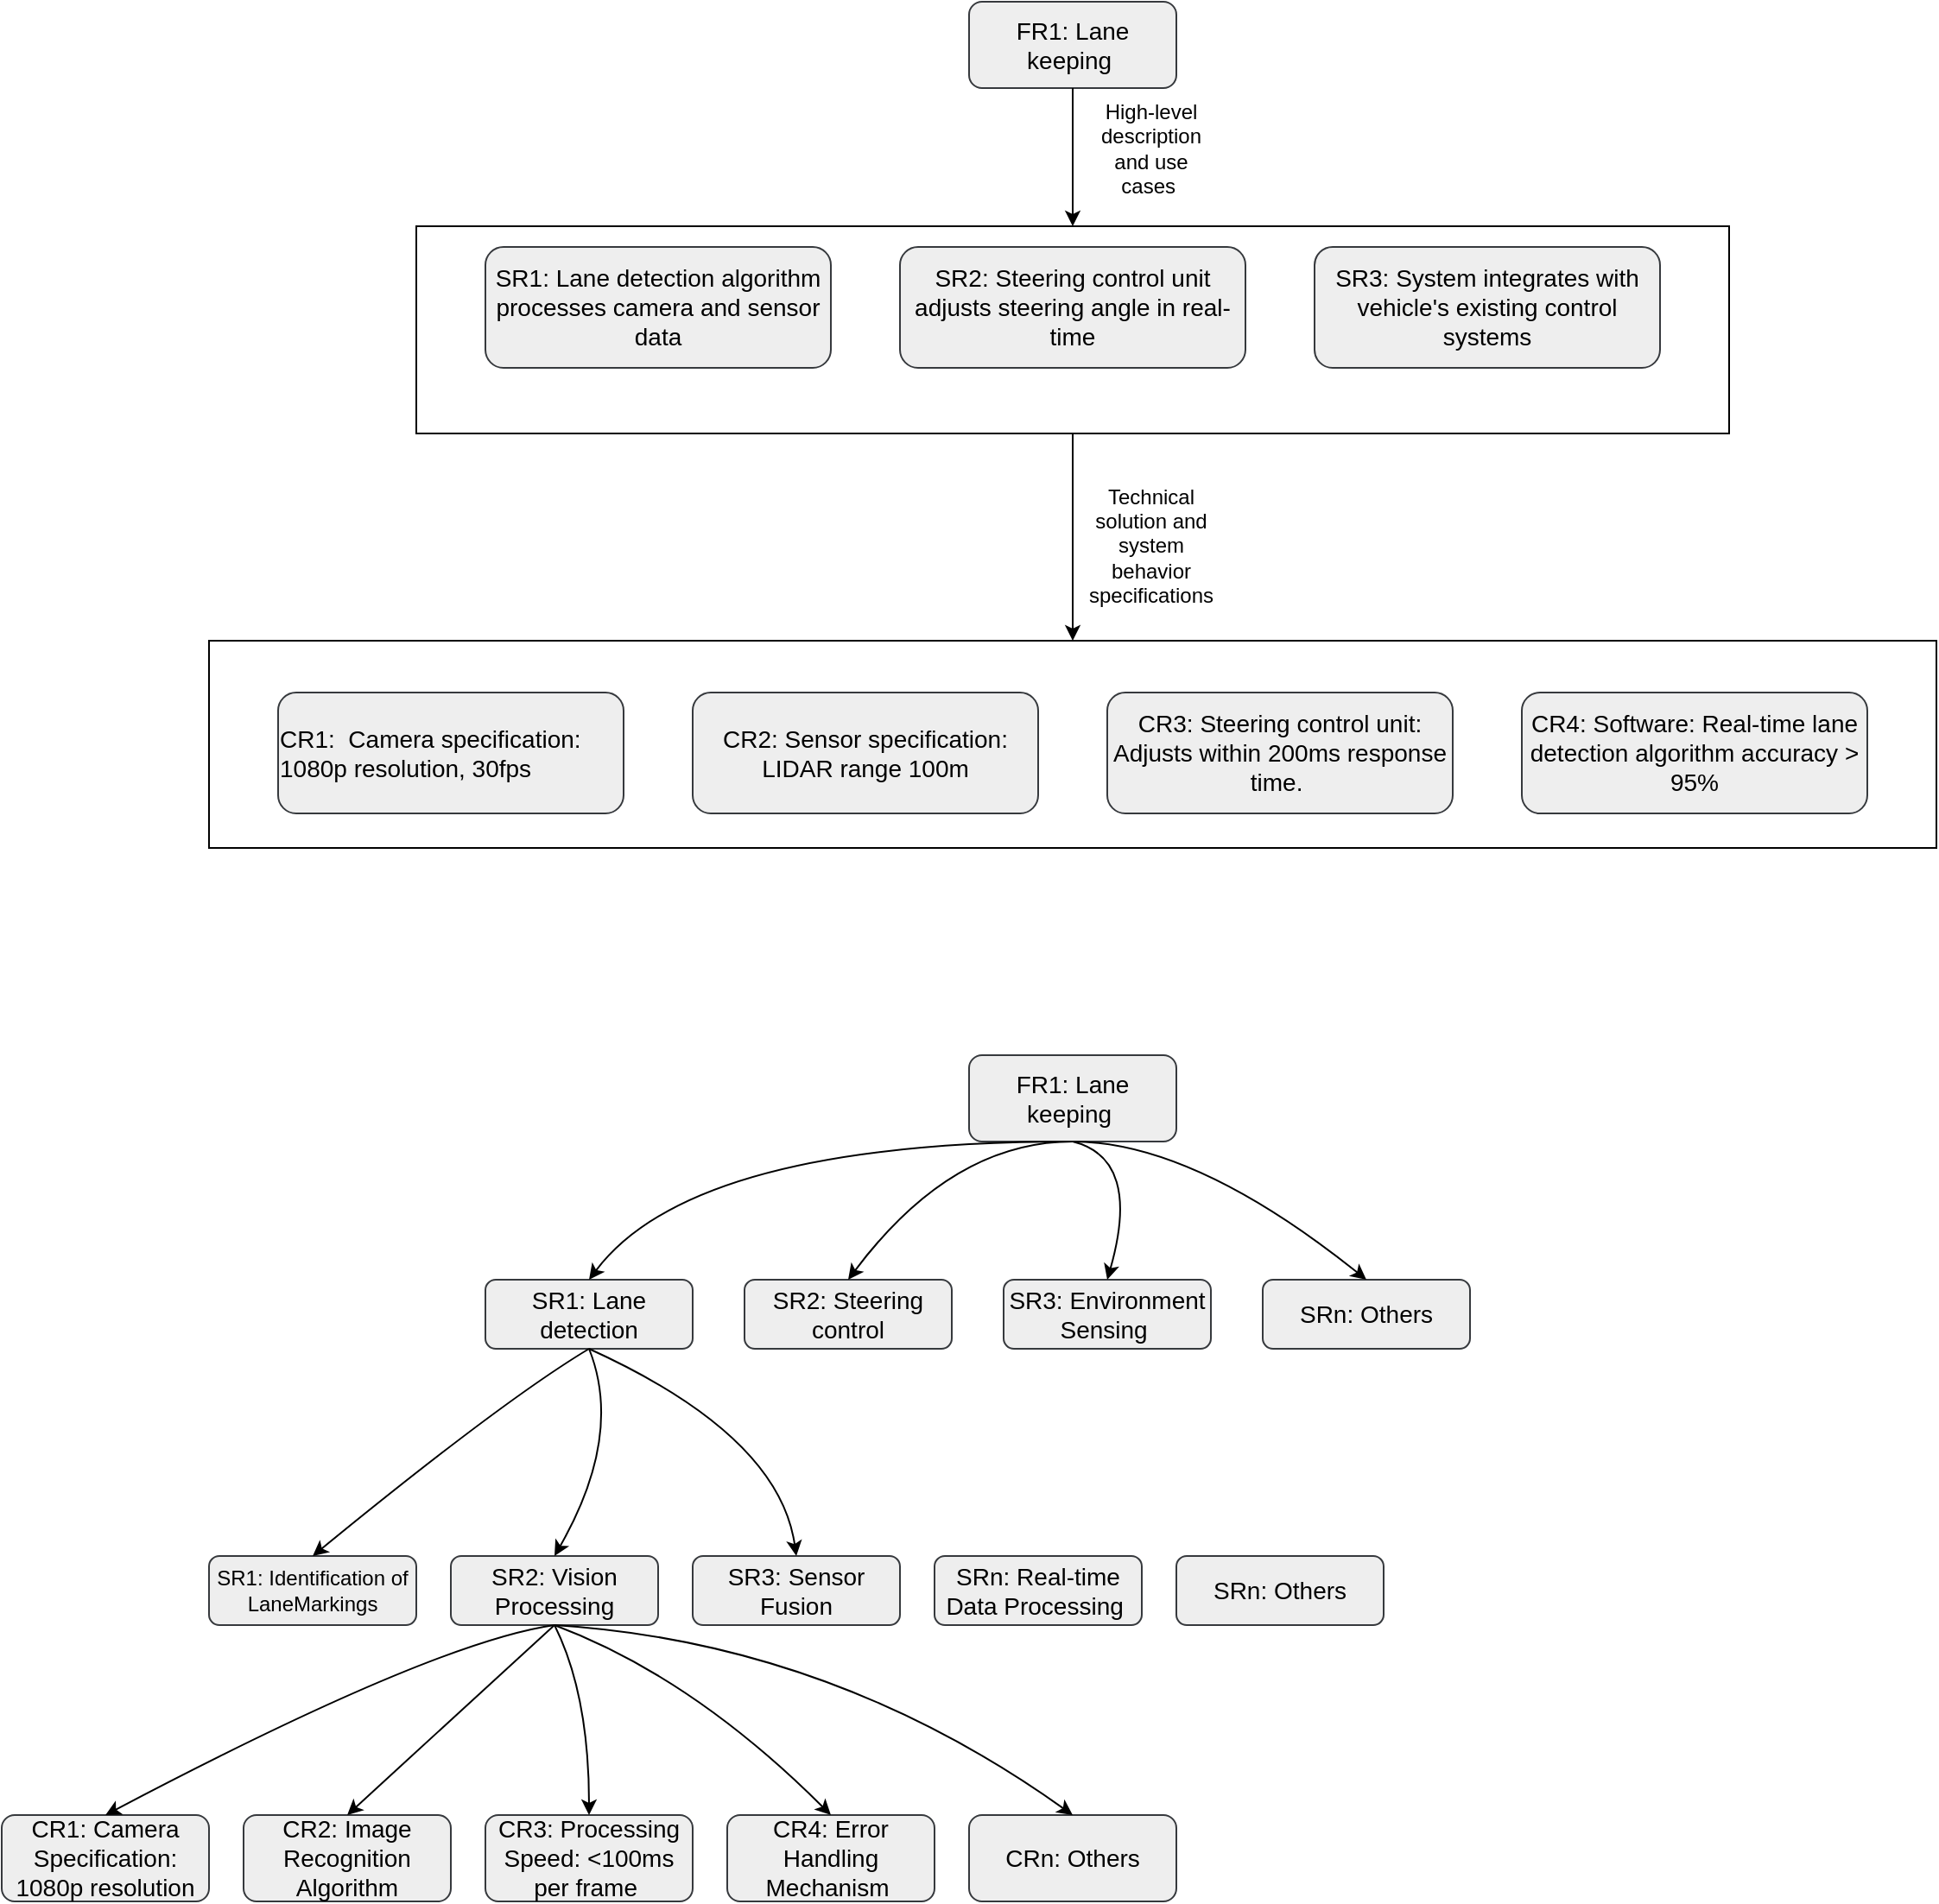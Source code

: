 <mxfile version="24.4.8" type="github" pages="2">
  <diagram name="Page-1" id="bfJ2R7E-ke-Gwd9Lfkkl">
    <mxGraphModel dx="1752" dy="1569" grid="1" gridSize="10" guides="1" tooltips="1" connect="1" arrows="1" fold="1" page="0" pageScale="1" pageWidth="827" pageHeight="1169" math="0" shadow="0">
      <root>
        <mxCell id="0" />
        <mxCell id="1" parent="0" />
        <mxCell id="bE0QqQJ0XxenEmShxyn3-3" value="&lt;font style=&quot;font-size: 14px;&quot; face=&quot;Helvetica&quot;&gt;FR1: Lane keeping&amp;nbsp;&lt;/font&gt;" style="rounded=1;whiteSpace=wrap;html=1;fillColor=#eeeeee;strokeColor=#36393d;" parent="1" vertex="1">
          <mxGeometry x="360" y="-650" width="120" height="50" as="geometry" />
        </mxCell>
        <mxCell id="bE0QqQJ0XxenEmShxyn3-4" value="&lt;font style=&quot;font-size: 14px;&quot; face=&quot;Helvetica&quot;&gt;SR2:&amp;nbsp;&lt;span style=&quot;text-align: start;&quot;&gt;Steering control unit adjusts steering angle in real-time&lt;/span&gt;&lt;/font&gt;" style="rounded=1;whiteSpace=wrap;html=1;fillColor=#eeeeee;strokeColor=#36393d;" parent="1" vertex="1">
          <mxGeometry x="320" y="-508" width="200" height="70" as="geometry" />
        </mxCell>
        <mxCell id="bE0QqQJ0XxenEmShxyn3-5" value="&lt;span style=&quot;text-align: start;&quot;&gt;&lt;font style=&quot;font-size: 14px;&quot; face=&quot;Helvetica&quot;&gt;SR3: System integrates with vehicle&#39;s existing control systems&lt;/font&gt;&lt;/span&gt;" style="rounded=1;whiteSpace=wrap;html=1;fillColor=#eeeeee;strokeColor=#36393d;" parent="1" vertex="1">
          <mxGeometry x="560" y="-508" width="200" height="70" as="geometry" />
        </mxCell>
        <mxCell id="bE0QqQJ0XxenEmShxyn3-6" value="&lt;font style=&quot;font-size: 14px;&quot; face=&quot;Helvetica&quot;&gt;SR1:&amp;nbsp;&lt;span style=&quot;text-align: start;&quot;&gt;Lane detection algorithm processes camera and sensor &amp;nbsp;data&amp;nbsp;&lt;/span&gt;&lt;/font&gt;" style="rounded=1;whiteSpace=wrap;html=1;fillColor=#eeeeee;strokeColor=#36393d;" parent="1" vertex="1">
          <mxGeometry x="80" y="-508" width="200" height="70" as="geometry" />
        </mxCell>
        <mxCell id="bE0QqQJ0XxenEmShxyn3-11" value="" style="curved=1;endArrow=classic;html=1;rounded=0;exitX=0.5;exitY=1;exitDx=0;exitDy=0;entryX=0.5;entryY=0;entryDx=0;entryDy=0;" parent="1" source="bE0QqQJ0XxenEmShxyn3-3" target="8BdYeJdRvbSlGnDibgxU-1" edge="1">
          <mxGeometry width="50" height="50" relative="1" as="geometry">
            <mxPoint x="390" y="-660" as="sourcePoint" />
            <mxPoint x="400" y="-590" as="targetPoint" />
            <Array as="points" />
          </mxGeometry>
        </mxCell>
        <mxCell id="8BdYeJdRvbSlGnDibgxU-12" value="" style="edgeStyle=orthogonalEdgeStyle;rounded=0;orthogonalLoop=1;jettySize=auto;html=1;" edge="1" parent="1" source="8BdYeJdRvbSlGnDibgxU-1" target="8BdYeJdRvbSlGnDibgxU-11">
          <mxGeometry relative="1" as="geometry" />
        </mxCell>
        <mxCell id="8BdYeJdRvbSlGnDibgxU-1" value="" style="rounded=0;whiteSpace=wrap;html=1;fillColor=none;" vertex="1" parent="1">
          <mxGeometry x="40" y="-520" width="760" height="120" as="geometry" />
        </mxCell>
        <mxCell id="8BdYeJdRvbSlGnDibgxU-4" value="&lt;span style=&quot;text-align: start; white-space: normal;&quot;&gt;&lt;font style=&quot;font-size: 12px;&quot;&gt;High-level description and use cases&amp;nbsp;&lt;/font&gt;&lt;/span&gt;" style="text;html=1;align=center;verticalAlign=middle;resizable=0;points=[];autosize=1;strokeColor=none;fillColor=none;" vertex="1" parent="1">
          <mxGeometry x="355" y="-580" width="220" height="30" as="geometry" />
        </mxCell>
        <mxCell id="8BdYeJdRvbSlGnDibgxU-8" value="&lt;font style=&quot;font-size: 14px;&quot; face=&quot;Helvetica&quot;&gt;&lt;font&gt;CR2:&amp;nbsp;&lt;/font&gt;&lt;span style=&quot;text-align: start;&quot;&gt;Sensor specification: LIDAR range 100m&lt;/span&gt;&lt;/font&gt;" style="rounded=1;whiteSpace=wrap;html=1;fillColor=#eeeeee;strokeColor=#36393d;" vertex="1" parent="1">
          <mxGeometry x="200" y="-250" width="200" height="70" as="geometry" />
        </mxCell>
        <mxCell id="8BdYeJdRvbSlGnDibgxU-9" value="&lt;font style=&quot;font-size: 14px;&quot; face=&quot;Helvetica&quot;&gt;&lt;span style=&quot;text-align: start;&quot;&gt;&lt;font&gt;CR3:&amp;nbsp;&lt;/font&gt;&lt;/span&gt;&lt;span style=&quot;text-align: start;&quot;&gt;Steering control unit: Adjusts within 200ms response time.&lt;/span&gt;&lt;span style=&quot;text-align: start;&quot;&gt;&lt;font&gt;&amp;nbsp;&lt;/font&gt;&lt;/span&gt;&lt;/font&gt;" style="rounded=1;whiteSpace=wrap;html=1;fillColor=#eeeeee;strokeColor=#36393d;" vertex="1" parent="1">
          <mxGeometry x="440" y="-250" width="200" height="70" as="geometry" />
        </mxCell>
        <mxCell id="8BdYeJdRvbSlGnDibgxU-10" value="&lt;div style=&quot;text-align: start;&quot;&gt;&lt;font style=&quot;font-size: 14px;&quot; face=&quot;Helvetica&quot;&gt;CR1: &amp;nbsp;Camera specification: 1080p resolution, 30fps&lt;/font&gt;&lt;/div&gt;" style="rounded=1;whiteSpace=wrap;html=1;fillColor=#eeeeee;strokeColor=#36393d;" vertex="1" parent="1">
          <mxGeometry x="-40" y="-250" width="200" height="70" as="geometry" />
        </mxCell>
        <mxCell id="8BdYeJdRvbSlGnDibgxU-11" value="" style="rounded=0;whiteSpace=wrap;html=1;fillColor=none;" vertex="1" parent="1">
          <mxGeometry x="-80" y="-280" width="1000" height="120" as="geometry" />
        </mxCell>
        <mxCell id="8BdYeJdRvbSlGnDibgxU-13" value="&lt;span style=&quot;text-align: start;&quot;&gt;&lt;font style=&quot;font-size: 14px;&quot; face=&quot;Helvetica&quot;&gt;CR4: Software: Real-time lane detection algorithm accuracy &amp;gt; 95%&lt;/font&gt;&lt;/span&gt;" style="rounded=1;whiteSpace=wrap;html=1;fillColor=#eeeeee;strokeColor=#36393d;" vertex="1" parent="1">
          <mxGeometry x="680" y="-250" width="200" height="70" as="geometry" />
        </mxCell>
        <mxCell id="8BdYeJdRvbSlGnDibgxU-14" value="&lt;span style=&quot;text-align: start; white-space: normal;&quot;&gt;&lt;font style=&quot;font-size: 12px;&quot; face=&quot;Helvetica&quot;&gt;Technical solution and system behavior specifications&lt;/font&gt;&lt;/span&gt;" style="text;html=1;align=center;verticalAlign=middle;resizable=0;points=[];autosize=1;strokeColor=none;fillColor=none;" vertex="1" parent="1">
          <mxGeometry x="310" y="-350" width="310" height="30" as="geometry" />
        </mxCell>
        <mxCell id="vDmQn4tInLejLzpt7jRN-1" value="&lt;font style=&quot;font-size: 14px;&quot; face=&quot;Helvetica&quot;&gt;FR1: Lane keeping&amp;nbsp;&lt;/font&gt;" style="rounded=1;whiteSpace=wrap;html=1;fillColor=#eeeeee;strokeColor=#36393d;" vertex="1" parent="1">
          <mxGeometry x="360" y="-40" width="120" height="50" as="geometry" />
        </mxCell>
        <mxCell id="vDmQn4tInLejLzpt7jRN-2" value="&lt;font style=&quot;font-size: 14px;&quot; face=&quot;Helvetica&quot;&gt;SR2:&amp;nbsp;&lt;span style=&quot;text-align: start;&quot;&gt;Steering control&lt;/span&gt;&lt;/font&gt;" style="rounded=1;whiteSpace=wrap;html=1;fillColor=#eeeeee;strokeColor=#36393d;" vertex="1" parent="1">
          <mxGeometry x="230" y="90" width="120" height="40" as="geometry" />
        </mxCell>
        <mxCell id="vDmQn4tInLejLzpt7jRN-3" value="&lt;font style=&quot;font-size: 14px;&quot; face=&quot;Helvetica&quot;&gt;&lt;span style=&quot;text-align: start;&quot;&gt;SR3:&amp;nbsp;&lt;/span&gt;&lt;span style=&quot;text-align: start;&quot;&gt;Environment Sensing&lt;/span&gt;&lt;span style=&quot;text-align: start;&quot;&gt;&amp;nbsp;&lt;/span&gt;&lt;/font&gt;" style="rounded=1;whiteSpace=wrap;html=1;fillColor=#eeeeee;strokeColor=#36393d;" vertex="1" parent="1">
          <mxGeometry x="380" y="90" width="120" height="40" as="geometry" />
        </mxCell>
        <mxCell id="vDmQn4tInLejLzpt7jRN-4" value="&lt;font style=&quot;font-size: 14px;&quot; face=&quot;Helvetica&quot;&gt;SR1:&amp;nbsp;&lt;span style=&quot;text-align: start;&quot;&gt;Lane detection&lt;/span&gt;&lt;/font&gt;" style="rounded=1;whiteSpace=wrap;html=1;fillColor=#eeeeee;strokeColor=#36393d;" vertex="1" parent="1">
          <mxGeometry x="80" y="90" width="120" height="40" as="geometry" />
        </mxCell>
        <mxCell id="vDmQn4tInLejLzpt7jRN-5" value="" style="curved=1;endArrow=classic;html=1;rounded=0;entryX=0.5;entryY=0;entryDx=0;entryDy=0;exitX=0.5;exitY=1;exitDx=0;exitDy=0;" edge="1" parent="1" target="vDmQn4tInLejLzpt7jRN-4" source="vDmQn4tInLejLzpt7jRN-1">
          <mxGeometry width="50" height="50" relative="1" as="geometry">
            <mxPoint x="430" as="sourcePoint" />
            <mxPoint x="210" y="10" as="targetPoint" />
            <Array as="points">
              <mxPoint x="200" y="10" />
            </Array>
          </mxGeometry>
        </mxCell>
        <mxCell id="vDmQn4tInLejLzpt7jRN-6" value="" style="curved=1;endArrow=classic;html=1;rounded=0;exitX=0.5;exitY=1;exitDx=0;exitDy=0;entryX=0.5;entryY=0;entryDx=0;entryDy=0;" edge="1" parent="1" source="vDmQn4tInLejLzpt7jRN-1" target="vDmQn4tInLejLzpt7jRN-3">
          <mxGeometry width="50" height="50" relative="1" as="geometry">
            <mxPoint x="560" y="10" as="sourcePoint" />
            <mxPoint x="510" y="60" as="targetPoint" />
            <Array as="points">
              <mxPoint x="460" y="20" />
            </Array>
          </mxGeometry>
        </mxCell>
        <mxCell id="vDmQn4tInLejLzpt7jRN-7" value="" style="curved=1;endArrow=classic;html=1;rounded=0;exitX=0.5;exitY=1;exitDx=0;exitDy=0;entryX=0.5;entryY=0;entryDx=0;entryDy=0;" edge="1" parent="1" source="vDmQn4tInLejLzpt7jRN-1" target="vDmQn4tInLejLzpt7jRN-2">
          <mxGeometry width="50" height="50" relative="1" as="geometry">
            <mxPoint x="350" y="-20" as="sourcePoint" />
            <mxPoint x="360" y="50" as="targetPoint" />
            <Array as="points">
              <mxPoint x="350" y="10" />
            </Array>
          </mxGeometry>
        </mxCell>
        <mxCell id="vDmQn4tInLejLzpt7jRN-8" value="SR1: Identification of LaneMarkings" style="rounded=1;whiteSpace=wrap;html=1;fillColor=#eeeeee;strokeColor=#36393d;" vertex="1" parent="1">
          <mxGeometry x="-80" y="250" width="120" height="40" as="geometry" />
        </mxCell>
        <mxCell id="vDmQn4tInLejLzpt7jRN-9" value="&lt;font style=&quot;font-size: 14px;&quot;&gt;SR2: Vision Processing&lt;/font&gt;" style="rounded=1;whiteSpace=wrap;html=1;fillColor=#eeeeee;strokeColor=#36393d;" vertex="1" parent="1">
          <mxGeometry x="60" y="250" width="120" height="40" as="geometry" />
        </mxCell>
        <mxCell id="vDmQn4tInLejLzpt7jRN-10" value="&lt;font style=&quot;font-size: 14px;&quot; face=&quot;Helvetica&quot;&gt;SR3:&amp;nbsp;&lt;span style=&quot;text-align: start;&quot;&gt;Sensor Fusion&lt;/span&gt;&lt;/font&gt;" style="rounded=1;whiteSpace=wrap;html=1;fillColor=#eeeeee;strokeColor=#36393d;" vertex="1" parent="1">
          <mxGeometry x="200" y="250" width="120" height="40" as="geometry" />
        </mxCell>
        <mxCell id="vDmQn4tInLejLzpt7jRN-11" value="" style="curved=1;endArrow=classic;html=1;rounded=0;exitX=0.5;exitY=1;exitDx=0;exitDy=0;entryX=0.5;entryY=0;entryDx=0;entryDy=0;" edge="1" parent="1" source="vDmQn4tInLejLzpt7jRN-4" target="vDmQn4tInLejLzpt7jRN-8">
          <mxGeometry width="50" height="50" relative="1" as="geometry">
            <mxPoint x="220" y="65" as="sourcePoint" />
            <mxPoint x="150" y="130" as="targetPoint" />
            <Array as="points">
              <mxPoint x="90" y="160" />
            </Array>
          </mxGeometry>
        </mxCell>
        <mxCell id="vDmQn4tInLejLzpt7jRN-12" value="" style="curved=1;endArrow=classic;html=1;rounded=0;entryX=0.5;entryY=0;entryDx=0;entryDy=0;exitX=0.5;exitY=1;exitDx=0;exitDy=0;" edge="1" parent="1" source="vDmQn4tInLejLzpt7jRN-4" target="vDmQn4tInLejLzpt7jRN-9">
          <mxGeometry width="50" height="50" relative="1" as="geometry">
            <mxPoint x="220" y="110" as="sourcePoint" />
            <mxPoint x="230" y="140" as="targetPoint" />
            <Array as="points">
              <mxPoint x="160" y="180" />
            </Array>
          </mxGeometry>
        </mxCell>
        <mxCell id="vDmQn4tInLejLzpt7jRN-13" value="" style="curved=1;endArrow=classic;html=1;rounded=0;exitX=0.5;exitY=1;exitDx=0;exitDy=0;entryX=0.5;entryY=0;entryDx=0;entryDy=0;" edge="1" parent="1" source="vDmQn4tInLejLzpt7jRN-4" target="vDmQn4tInLejLzpt7jRN-10">
          <mxGeometry width="50" height="50" relative="1" as="geometry">
            <mxPoint x="280" y="65" as="sourcePoint" />
            <mxPoint x="400" y="130" as="targetPoint" />
            <Array as="points">
              <mxPoint x="250" y="180" />
            </Array>
          </mxGeometry>
        </mxCell>
        <mxCell id="vDmQn4tInLejLzpt7jRN-14" value="&lt;font style=&quot;font-size: 14px;&quot; face=&quot;Helvetica&quot;&gt;&lt;span style=&quot;text-align: start;&quot;&gt;SRn: Others&lt;/span&gt;&lt;/font&gt;" style="rounded=1;whiteSpace=wrap;html=1;fillColor=#eeeeee;strokeColor=#36393d;" vertex="1" parent="1">
          <mxGeometry x="530" y="90" width="120" height="40" as="geometry" />
        </mxCell>
        <mxCell id="vDmQn4tInLejLzpt7jRN-16" value="" style="curved=1;endArrow=classic;html=1;rounded=0;exitX=0.5;exitY=1;exitDx=0;exitDy=0;entryX=0.5;entryY=0;entryDx=0;entryDy=0;" edge="1" parent="1" source="vDmQn4tInLejLzpt7jRN-1" target="vDmQn4tInLejLzpt7jRN-14">
          <mxGeometry width="50" height="50" relative="1" as="geometry">
            <mxPoint x="370" y="-20" as="sourcePoint" />
            <mxPoint x="470" y="100" as="targetPoint" />
            <Array as="points">
              <mxPoint x="490" y="10" />
            </Array>
          </mxGeometry>
        </mxCell>
        <mxCell id="vDmQn4tInLejLzpt7jRN-20" value="&lt;font style=&quot;font-size: 14px;&quot;&gt;SRn:&amp;nbsp;&lt;span style=&quot;text-align: start;&quot;&gt;Real-time Data Processing&amp;nbsp;&lt;/span&gt;&lt;/font&gt;" style="rounded=1;whiteSpace=wrap;html=1;fillColor=#eeeeee;strokeColor=#36393d;" vertex="1" parent="1">
          <mxGeometry x="340" y="250" width="120" height="40" as="geometry" />
        </mxCell>
        <mxCell id="vDmQn4tInLejLzpt7jRN-22" value="&lt;font style=&quot;font-size: 14px;&quot; face=&quot;Helvetica&quot;&gt;SRn: Others&lt;/font&gt;" style="rounded=1;whiteSpace=wrap;html=1;fillColor=#eeeeee;strokeColor=#36393d;" vertex="1" parent="1">
          <mxGeometry x="480" y="250" width="120" height="40" as="geometry" />
        </mxCell>
        <mxCell id="vDmQn4tInLejLzpt7jRN-23" value="&lt;font style=&quot;font-size: 14px;&quot;&gt;CR1:&amp;nbsp;&lt;span style=&quot;text-align: start;&quot;&gt;Camera Specification: 1080p resolution&lt;/span&gt;&lt;/font&gt;" style="rounded=1;whiteSpace=wrap;html=1;fillColor=#eeeeee;strokeColor=#36393d;" vertex="1" parent="1">
          <mxGeometry x="-200" y="400" width="120" height="50" as="geometry" />
        </mxCell>
        <mxCell id="vDmQn4tInLejLzpt7jRN-24" value="&lt;font style=&quot;font-size: 14px;&quot;&gt;&lt;font&gt;CR2:&amp;nbsp;&lt;/font&gt;&lt;span style=&quot;text-align: start;&quot;&gt;Image Recognition Algorithm&lt;/span&gt;&lt;/font&gt;" style="rounded=1;whiteSpace=wrap;html=1;fillColor=#eeeeee;strokeColor=#36393d;" vertex="1" parent="1">
          <mxGeometry x="-60" y="400" width="120" height="50" as="geometry" />
        </mxCell>
        <mxCell id="vDmQn4tInLejLzpt7jRN-25" value="&lt;font style=&quot;font-size: 14px;&quot; face=&quot;Helvetica&quot;&gt;&lt;font&gt;CR3:&amp;nbsp;&lt;/font&gt;&lt;span style=&quot;text-align: start;&quot;&gt;Processing Speed: &amp;lt;100ms per frame&amp;nbsp;&lt;/span&gt;&lt;/font&gt;" style="rounded=1;whiteSpace=wrap;html=1;fillColor=#eeeeee;strokeColor=#36393d;" vertex="1" parent="1">
          <mxGeometry x="80" y="400" width="120" height="50" as="geometry" />
        </mxCell>
        <mxCell id="vDmQn4tInLejLzpt7jRN-26" value="&lt;font style=&quot;font-size: 14px;&quot; face=&quot;Helvetica&quot;&gt;CR4:&amp;nbsp;&lt;span style=&quot;text-align: start;&quot;&gt;Error Handling Mechanism&lt;/span&gt;&lt;span style=&quot;text-align: start;&quot;&gt;&amp;nbsp;&lt;/span&gt;&lt;/font&gt;" style="rounded=1;whiteSpace=wrap;html=1;fillColor=#eeeeee;strokeColor=#36393d;" vertex="1" parent="1">
          <mxGeometry x="220" y="400" width="120" height="50" as="geometry" />
        </mxCell>
        <mxCell id="vDmQn4tInLejLzpt7jRN-27" value="&lt;font style=&quot;font-size: 14px;&quot; face=&quot;Helvetica&quot;&gt;CRn: Others&lt;/font&gt;" style="rounded=1;whiteSpace=wrap;html=1;fillColor=#eeeeee;strokeColor=#36393d;" vertex="1" parent="1">
          <mxGeometry x="360" y="400" width="120" height="50" as="geometry" />
        </mxCell>
        <mxCell id="vDmQn4tInLejLzpt7jRN-28" value="" style="curved=1;endArrow=classic;html=1;rounded=0;entryX=0.5;entryY=0;entryDx=0;entryDy=0;exitX=0.5;exitY=1;exitDx=0;exitDy=0;" edge="1" parent="1" source="vDmQn4tInLejLzpt7jRN-9" target="vDmQn4tInLejLzpt7jRN-23">
          <mxGeometry width="50" height="50" relative="1" as="geometry">
            <mxPoint y="220" as="sourcePoint" />
            <mxPoint x="-20" y="340" as="targetPoint" />
            <Array as="points">
              <mxPoint x="50" y="300" />
            </Array>
          </mxGeometry>
        </mxCell>
        <mxCell id="vDmQn4tInLejLzpt7jRN-29" value="" style="curved=1;endArrow=classic;html=1;rounded=0;entryX=0.5;entryY=0;entryDx=0;entryDy=0;exitX=0.5;exitY=1;exitDx=0;exitDy=0;" edge="1" parent="1" source="vDmQn4tInLejLzpt7jRN-9" target="vDmQn4tInLejLzpt7jRN-24">
          <mxGeometry width="50" height="50" relative="1" as="geometry">
            <mxPoint x="100" y="300" as="sourcePoint" />
            <mxPoint x="-10" y="350" as="targetPoint" />
            <Array as="points" />
          </mxGeometry>
        </mxCell>
        <mxCell id="vDmQn4tInLejLzpt7jRN-30" value="" style="curved=1;endArrow=classic;html=1;rounded=0;entryX=0.5;entryY=0;entryDx=0;entryDy=0;exitX=0.5;exitY=1;exitDx=0;exitDy=0;" edge="1" parent="1" source="vDmQn4tInLejLzpt7jRN-9" target="vDmQn4tInLejLzpt7jRN-25">
          <mxGeometry width="50" height="50" relative="1" as="geometry">
            <mxPoint x="130" y="300" as="sourcePoint" />
            <mxPoint x="130" y="390" as="targetPoint" />
            <Array as="points">
              <mxPoint x="140" y="330" />
            </Array>
          </mxGeometry>
        </mxCell>
        <mxCell id="vDmQn4tInLejLzpt7jRN-31" value="" style="curved=1;endArrow=classic;html=1;rounded=0;entryX=0.5;entryY=0;entryDx=0;entryDy=0;exitX=0.5;exitY=1;exitDx=0;exitDy=0;" edge="1" parent="1" source="vDmQn4tInLejLzpt7jRN-9" target="vDmQn4tInLejLzpt7jRN-26">
          <mxGeometry width="50" height="50" relative="1" as="geometry">
            <mxPoint x="140" y="310" as="sourcePoint" />
            <mxPoint x="140" y="400" as="targetPoint" />
            <Array as="points">
              <mxPoint x="200" y="320" />
            </Array>
          </mxGeometry>
        </mxCell>
        <mxCell id="vDmQn4tInLejLzpt7jRN-32" value="" style="curved=1;endArrow=classic;html=1;rounded=0;entryX=0.5;entryY=0;entryDx=0;entryDy=0;exitX=0.5;exitY=1;exitDx=0;exitDy=0;" edge="1" parent="1" source="vDmQn4tInLejLzpt7jRN-9" target="vDmQn4tInLejLzpt7jRN-27">
          <mxGeometry width="50" height="50" relative="1" as="geometry">
            <mxPoint x="130" y="300" as="sourcePoint" />
            <mxPoint x="410" y="390" as="targetPoint" />
            <Array as="points">
              <mxPoint x="280" y="300" />
            </Array>
          </mxGeometry>
        </mxCell>
      </root>
    </mxGraphModel>
  </diagram>
  <diagram id="lYm8UJWS0IOG8i673N8x" name="Page-2">
    <mxGraphModel dx="1352" dy="769" grid="1" gridSize="10" guides="1" tooltips="1" connect="1" arrows="1" fold="1" page="1" pageScale="1" pageWidth="827" pageHeight="1169" math="0" shadow="0">
      <root>
        <mxCell id="0" />
        <mxCell id="1" parent="0" />
        <mxCell id="SnwY5PzrdajKR6JCjnXf-1" value="FR1: Lane keeping&amp;nbsp;" style="rounded=1;whiteSpace=wrap;html=1;fillColor=#eeeeee;strokeColor=#36393d;" vertex="1" parent="1">
          <mxGeometry x="400" y="220" width="120" height="50" as="geometry" />
        </mxCell>
        <mxCell id="SnwY5PzrdajKR6JCjnXf-2" value="SR2:&amp;nbsp;&lt;span style=&quot;font-family: -webkit-standard; font-size: medium; text-align: start;&quot;&gt;Steering control unit adjusts steering angle in real-time.&lt;/span&gt;" style="rounded=1;whiteSpace=wrap;html=1;fillColor=#eeeeee;strokeColor=#36393d;" vertex="1" parent="1">
          <mxGeometry x="400" y="370" width="260" height="70" as="geometry" />
        </mxCell>
        <mxCell id="SnwY5PzrdajKR6JCjnXf-3" value="&lt;span style=&quot;font-family: -webkit-standard; font-size: medium; text-align: start;&quot;&gt;SR3: System integrates with vehicle&#39;s existing control systems.&amp;nbsp;&lt;/span&gt;" style="rounded=1;whiteSpace=wrap;html=1;fillColor=#eeeeee;strokeColor=#36393d;" vertex="1" parent="1">
          <mxGeometry x="700" y="370" width="220" height="70" as="geometry" />
        </mxCell>
        <mxCell id="SnwY5PzrdajKR6JCjnXf-4" value="SR1:&amp;nbsp;&lt;span style=&quot;font-family: -webkit-standard; font-size: medium; text-align: start;&quot;&gt;Lane detection algorithm processes camera and sensor &amp;nbsp;data.&amp;nbsp;&lt;/span&gt;" style="rounded=1;whiteSpace=wrap;html=1;fillColor=#eeeeee;strokeColor=#36393d;" vertex="1" parent="1">
          <mxGeometry x="140" y="370" width="220" height="70" as="geometry" />
        </mxCell>
        <mxCell id="SnwY5PzrdajKR6JCjnXf-5" value="" style="curved=1;endArrow=classic;html=1;rounded=0;entryX=0.5;entryY=0;entryDx=0;entryDy=0;" edge="1" parent="1" target="SnwY5PzrdajKR6JCjnXf-4">
          <mxGeometry width="50" height="50" relative="1" as="geometry">
            <mxPoint x="460" y="270" as="sourcePoint" />
            <mxPoint x="310" y="310" as="targetPoint" />
            <Array as="points">
              <mxPoint x="300" y="310" />
            </Array>
          </mxGeometry>
        </mxCell>
        <mxCell id="SnwY5PzrdajKR6JCjnXf-6" value="" style="curved=1;endArrow=classic;html=1;rounded=0;exitX=0.5;exitY=1;exitDx=0;exitDy=0;entryX=0.5;entryY=0;entryDx=0;entryDy=0;" edge="1" parent="1" source="SnwY5PzrdajKR6JCjnXf-1" target="SnwY5PzrdajKR6JCjnXf-3">
          <mxGeometry width="50" height="50" relative="1" as="geometry">
            <mxPoint x="660" y="310" as="sourcePoint" />
            <mxPoint x="610" y="360" as="targetPoint" />
            <Array as="points">
              <mxPoint x="650" y="280" />
            </Array>
          </mxGeometry>
        </mxCell>
        <mxCell id="SnwY5PzrdajKR6JCjnXf-7" value="" style="curved=1;endArrow=classic;html=1;rounded=0;exitX=0.5;exitY=1;exitDx=0;exitDy=0;entryX=0.5;entryY=0;entryDx=0;entryDy=0;" edge="1" parent="1" source="SnwY5PzrdajKR6JCjnXf-1" target="SnwY5PzrdajKR6JCjnXf-2">
          <mxGeometry width="50" height="50" relative="1" as="geometry">
            <mxPoint x="450" y="280" as="sourcePoint" />
            <mxPoint x="460" y="350" as="targetPoint" />
            <Array as="points">
              <mxPoint x="510" y="310" />
            </Array>
          </mxGeometry>
        </mxCell>
        <mxCell id="SnwY5PzrdajKR6JCjnXf-8" value="SD1: Identification of LaneMarkings" style="rounded=1;whiteSpace=wrap;html=1;fillColor=#eeeeee;strokeColor=#36393d;" vertex="1" parent="1">
          <mxGeometry x="20" y="550" width="120" height="40" as="geometry" />
        </mxCell>
        <mxCell id="SnwY5PzrdajKR6JCjnXf-9" value="SD2: Vision Processing" style="rounded=1;whiteSpace=wrap;html=1;fillColor=#eeeeee;strokeColor=#36393d;" vertex="1" parent="1">
          <mxGeometry x="160" y="550" width="120" height="40" as="geometry" />
        </mxCell>
        <mxCell id="SnwY5PzrdajKR6JCjnXf-10" value="SDn: Others" style="rounded=1;whiteSpace=wrap;html=1;fillColor=#eeeeee;strokeColor=#36393d;" vertex="1" parent="1">
          <mxGeometry x="310" y="550" width="120" height="40" as="geometry" />
        </mxCell>
        <mxCell id="SnwY5PzrdajKR6JCjnXf-11" value="" style="curved=1;endArrow=classic;html=1;rounded=0;exitX=0.5;exitY=1;exitDx=0;exitDy=0;entryX=0.5;entryY=0;entryDx=0;entryDy=0;" edge="1" parent="1" source="SnwY5PzrdajKR6JCjnXf-4" target="SnwY5PzrdajKR6JCjnXf-8">
          <mxGeometry width="50" height="50" relative="1" as="geometry">
            <mxPoint x="320" y="365" as="sourcePoint" />
            <mxPoint x="250" y="430" as="targetPoint" />
            <Array as="points">
              <mxPoint x="190" y="460" />
            </Array>
          </mxGeometry>
        </mxCell>
        <mxCell id="SnwY5PzrdajKR6JCjnXf-12" value="" style="curved=1;endArrow=classic;html=1;rounded=0;entryX=0.5;entryY=0;entryDx=0;entryDy=0;exitX=0.5;exitY=1;exitDx=0;exitDy=0;" edge="1" parent="1" source="SnwY5PzrdajKR6JCjnXf-4" target="SnwY5PzrdajKR6JCjnXf-9">
          <mxGeometry width="50" height="50" relative="1" as="geometry">
            <mxPoint x="320" y="410" as="sourcePoint" />
            <mxPoint x="330" y="440" as="targetPoint" />
            <Array as="points">
              <mxPoint x="260" y="480" />
            </Array>
          </mxGeometry>
        </mxCell>
        <mxCell id="SnwY5PzrdajKR6JCjnXf-13" value="" style="curved=1;endArrow=classic;html=1;rounded=0;exitX=0.5;exitY=1;exitDx=0;exitDy=0;entryX=0.5;entryY=0;entryDx=0;entryDy=0;" edge="1" parent="1" source="SnwY5PzrdajKR6JCjnXf-4" target="SnwY5PzrdajKR6JCjnXf-10">
          <mxGeometry width="50" height="50" relative="1" as="geometry">
            <mxPoint x="380" y="365" as="sourcePoint" />
            <mxPoint x="500" y="430" as="targetPoint" />
            <Array as="points">
              <mxPoint x="350" y="480" />
            </Array>
          </mxGeometry>
        </mxCell>
      </root>
    </mxGraphModel>
  </diagram>
</mxfile>
